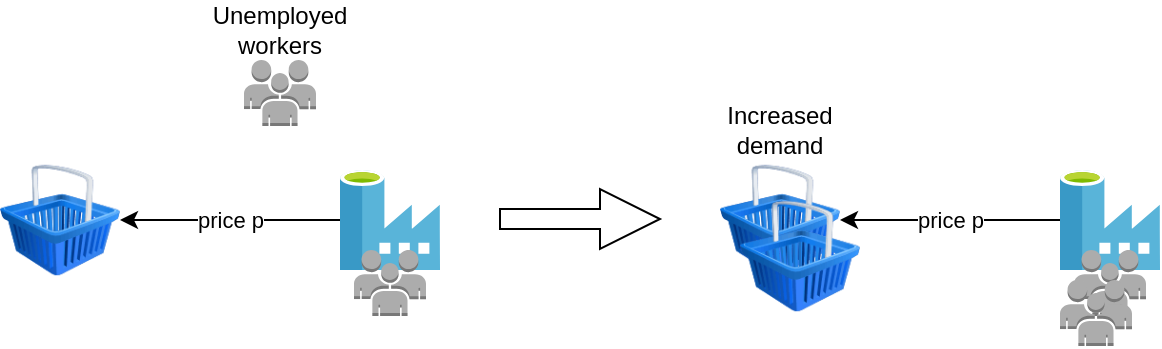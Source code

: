 <mxfile>
    <diagram id="__T-9EWK7PDDJmBquOIG" name="Page-1">
        <mxGraphModel dx="642" dy="714" grid="1" gridSize="10" guides="1" tooltips="1" connect="1" arrows="1" fold="1" page="1" pageScale="1" pageWidth="850" pageHeight="1100" math="0" shadow="0">
            <root>
                <mxCell id="0"/>
                <mxCell id="1" parent="0"/>
                <mxCell id="9" value="price p" style="edgeStyle=none;html=1;" edge="1" parent="1" source="2" target="6">
                    <mxGeometry relative="1" as="geometry"/>
                </mxCell>
                <mxCell id="2" value="" style="sketch=0;aspect=fixed;html=1;points=[];align=center;image;fontSize=12;image=img/lib/mscae/Data_Factory.svg;" vertex="1" parent="1">
                    <mxGeometry x="220" y="135" width="50" height="50" as="geometry"/>
                </mxCell>
                <mxCell id="3" value="" style="outlineConnect=0;dashed=0;verticalLabelPosition=bottom;verticalAlign=top;align=center;html=1;shape=mxgraph.aws3.users;fillColor=#ACACAC;gradientColor=none;" vertex="1" parent="1">
                    <mxGeometry x="227" y="175" width="36" height="33" as="geometry"/>
                </mxCell>
                <mxCell id="4" value="" style="outlineConnect=0;dashed=0;verticalLabelPosition=bottom;verticalAlign=top;align=center;html=1;shape=mxgraph.aws3.users;fillColor=#ACACAC;gradientColor=none;" vertex="1" parent="1">
                    <mxGeometry x="172" y="80" width="36" height="33" as="geometry"/>
                </mxCell>
                <mxCell id="5" value="Unemployed workers" style="text;strokeColor=none;align=center;fillColor=none;html=1;verticalAlign=middle;whiteSpace=wrap;rounded=0;" vertex="1" parent="1">
                    <mxGeometry x="160" y="50" width="60" height="30" as="geometry"/>
                </mxCell>
                <mxCell id="6" value="" style="image;html=1;image=img/lib/clip_art/finance/Shopping_Cart_128x128.png" vertex="1" parent="1">
                    <mxGeometry x="50" y="130" width="60" height="60" as="geometry"/>
                </mxCell>
                <mxCell id="10" value="" style="edgeStyle=none;orthogonalLoop=1;jettySize=auto;html=1;shape=arrow;" edge="1" parent="1">
                    <mxGeometry width="80" relative="1" as="geometry">
                        <mxPoint x="300" y="159.5" as="sourcePoint"/>
                        <mxPoint x="380" y="159.5" as="targetPoint"/>
                    </mxGeometry>
                </mxCell>
                <mxCell id="11" value="price p" style="edgeStyle=none;html=1;" edge="1" parent="1" source="12" target="16">
                    <mxGeometry relative="1" as="geometry"/>
                </mxCell>
                <mxCell id="12" value="" style="sketch=0;aspect=fixed;html=1;points=[];align=center;image;fontSize=12;image=img/lib/mscae/Data_Factory.svg;" vertex="1" parent="1">
                    <mxGeometry x="580" y="135" width="50" height="50" as="geometry"/>
                </mxCell>
                <mxCell id="13" value="" style="outlineConnect=0;dashed=0;verticalLabelPosition=bottom;verticalAlign=top;align=center;html=1;shape=mxgraph.aws3.users;fillColor=#ACACAC;gradientColor=none;" vertex="1" parent="1">
                    <mxGeometry x="587" y="175" width="36" height="33" as="geometry"/>
                </mxCell>
                <mxCell id="14" value="" style="outlineConnect=0;dashed=0;verticalLabelPosition=bottom;verticalAlign=top;align=center;html=1;shape=mxgraph.aws3.users;fillColor=#ACACAC;gradientColor=none;" vertex="1" parent="1">
                    <mxGeometry x="580" y="190" width="36" height="33" as="geometry"/>
                </mxCell>
                <mxCell id="16" value="" style="image;html=1;image=img/lib/clip_art/finance/Shopping_Cart_128x128.png" vertex="1" parent="1">
                    <mxGeometry x="410" y="130" width="60" height="60" as="geometry"/>
                </mxCell>
                <mxCell id="17" value="" style="image;html=1;image=img/lib/clip_art/finance/Shopping_Cart_128x128.png" vertex="1" parent="1">
                    <mxGeometry x="420" y="148" width="60" height="60" as="geometry"/>
                </mxCell>
                <mxCell id="18" value="Increased demand" style="text;strokeColor=none;align=center;fillColor=none;html=1;verticalAlign=middle;whiteSpace=wrap;rounded=0;" vertex="1" parent="1">
                    <mxGeometry x="410" y="100" width="60" height="30" as="geometry"/>
                </mxCell>
            </root>
        </mxGraphModel>
    </diagram>
</mxfile>